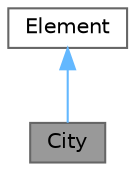 digraph "City"
{
 // LATEX_PDF_SIZE
  bgcolor="transparent";
  edge [fontname=Helvetica,fontsize=10,labelfontname=Helvetica,labelfontsize=10];
  node [fontname=Helvetica,fontsize=10,shape=box,height=0.2,width=0.4];
  Node1 [label="City",height=0.2,width=0.4,color="gray40", fillcolor="grey60", style="filled", fontcolor="black",tooltip="Class representing a city."];
  Node2 -> Node1 [dir="back",color="steelblue1",style="solid"];
  Node2 [label="Element",height=0.2,width=0.4,color="gray40", fillcolor="white", style="filled",URL="$class_element.html",tooltip="Base class representing an element with a code."];
}
